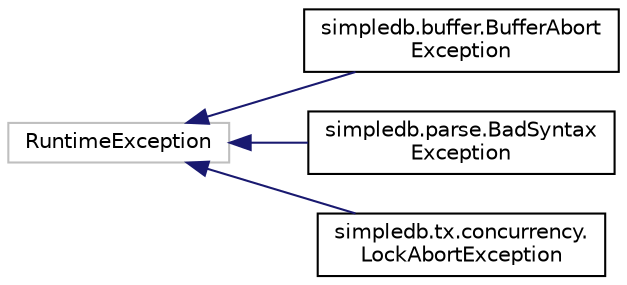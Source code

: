 digraph "Graphical Class Hierarchy"
{
  edge [fontname="Helvetica",fontsize="10",labelfontname="Helvetica",labelfontsize="10"];
  node [fontname="Helvetica",fontsize="10",shape=record];
  rankdir="LR";
  Node38 [label="RuntimeException",height=0.2,width=0.4,color="grey75", fillcolor="white", style="filled"];
  Node38 -> Node0 [dir="back",color="midnightblue",fontsize="10",style="solid",fontname="Helvetica"];
  Node0 [label="simpledb.buffer.BufferAbort\lException",height=0.2,width=0.4,color="black", fillcolor="white", style="filled",URL="$classsimpledb_1_1buffer_1_1BufferAbortException.html"];
  Node38 -> Node40 [dir="back",color="midnightblue",fontsize="10",style="solid",fontname="Helvetica"];
  Node40 [label="simpledb.parse.BadSyntax\lException",height=0.2,width=0.4,color="black", fillcolor="white", style="filled",URL="$classsimpledb_1_1parse_1_1BadSyntaxException.html"];
  Node38 -> Node41 [dir="back",color="midnightblue",fontsize="10",style="solid",fontname="Helvetica"];
  Node41 [label="simpledb.tx.concurrency.\lLockAbortException",height=0.2,width=0.4,color="black", fillcolor="white", style="filled",URL="$classsimpledb_1_1tx_1_1concurrency_1_1LockAbortException.html"];
}
